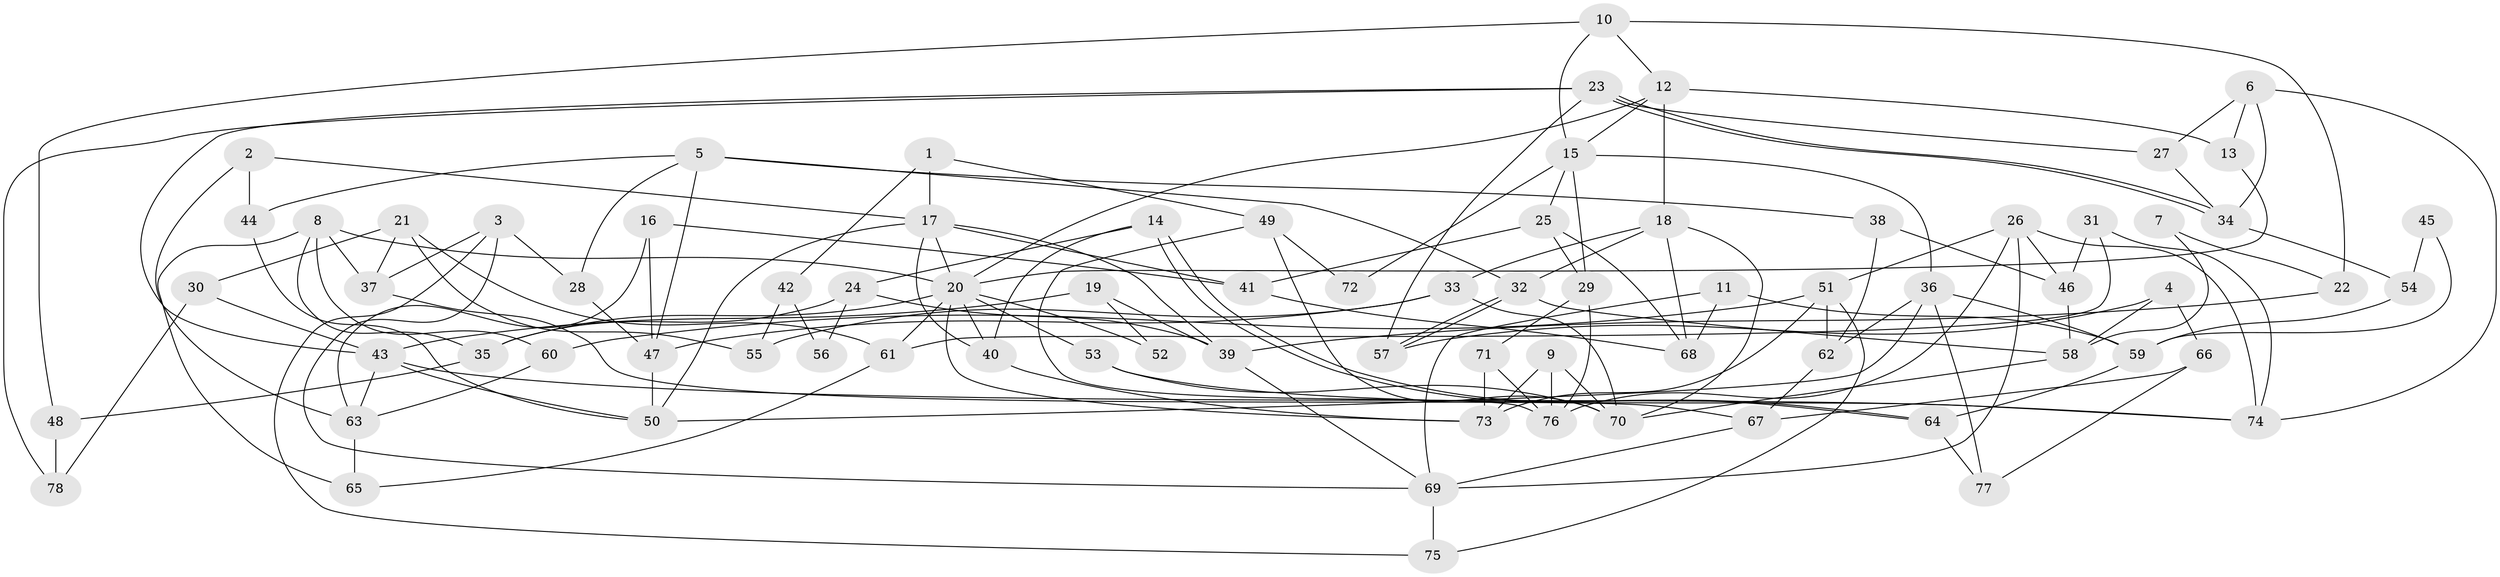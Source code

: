 // coarse degree distribution, {4: 0.125, 8: 0.125, 3: 0.16666666666666666, 6: 0.2916666666666667, 2: 0.041666666666666664, 7: 0.16666666666666666, 9: 0.08333333333333333}
// Generated by graph-tools (version 1.1) at 2025/37/03/04/25 23:37:04]
// undirected, 78 vertices, 156 edges
graph export_dot {
  node [color=gray90,style=filled];
  1;
  2;
  3;
  4;
  5;
  6;
  7;
  8;
  9;
  10;
  11;
  12;
  13;
  14;
  15;
  16;
  17;
  18;
  19;
  20;
  21;
  22;
  23;
  24;
  25;
  26;
  27;
  28;
  29;
  30;
  31;
  32;
  33;
  34;
  35;
  36;
  37;
  38;
  39;
  40;
  41;
  42;
  43;
  44;
  45;
  46;
  47;
  48;
  49;
  50;
  51;
  52;
  53;
  54;
  55;
  56;
  57;
  58;
  59;
  60;
  61;
  62;
  63;
  64;
  65;
  66;
  67;
  68;
  69;
  70;
  71;
  72;
  73;
  74;
  75;
  76;
  77;
  78;
  1 -- 49;
  1 -- 17;
  1 -- 42;
  2 -- 44;
  2 -- 17;
  2 -- 63;
  3 -- 28;
  3 -- 37;
  3 -- 69;
  3 -- 75;
  4 -- 57;
  4 -- 58;
  4 -- 66;
  5 -- 32;
  5 -- 38;
  5 -- 28;
  5 -- 44;
  5 -- 47;
  6 -- 74;
  6 -- 34;
  6 -- 13;
  6 -- 27;
  7 -- 58;
  7 -- 22;
  8 -- 20;
  8 -- 37;
  8 -- 35;
  8 -- 60;
  8 -- 65;
  9 -- 73;
  9 -- 70;
  9 -- 76;
  10 -- 15;
  10 -- 12;
  10 -- 22;
  10 -- 48;
  11 -- 69;
  11 -- 68;
  11 -- 59;
  12 -- 13;
  12 -- 20;
  12 -- 15;
  12 -- 18;
  13 -- 20;
  14 -- 64;
  14 -- 64;
  14 -- 40;
  14 -- 24;
  15 -- 25;
  15 -- 29;
  15 -- 36;
  15 -- 72;
  16 -- 47;
  16 -- 63;
  16 -- 41;
  17 -- 41;
  17 -- 40;
  17 -- 20;
  17 -- 39;
  17 -- 50;
  18 -- 70;
  18 -- 32;
  18 -- 33;
  18 -- 68;
  19 -- 39;
  19 -- 43;
  19 -- 52;
  20 -- 61;
  20 -- 35;
  20 -- 40;
  20 -- 52;
  20 -- 53;
  20 -- 73;
  21 -- 30;
  21 -- 61;
  21 -- 37;
  21 -- 55;
  22 -- 39;
  23 -- 34;
  23 -- 34;
  23 -- 43;
  23 -- 27;
  23 -- 57;
  23 -- 78;
  24 -- 35;
  24 -- 39;
  24 -- 56;
  25 -- 29;
  25 -- 68;
  25 -- 41;
  26 -- 76;
  26 -- 69;
  26 -- 46;
  26 -- 51;
  26 -- 74;
  27 -- 34;
  28 -- 47;
  29 -- 76;
  29 -- 71;
  30 -- 43;
  30 -- 78;
  31 -- 46;
  31 -- 74;
  31 -- 61;
  32 -- 57;
  32 -- 57;
  32 -- 58;
  33 -- 47;
  33 -- 55;
  33 -- 70;
  34 -- 54;
  35 -- 48;
  36 -- 77;
  36 -- 50;
  36 -- 59;
  36 -- 62;
  37 -- 67;
  38 -- 46;
  38 -- 62;
  39 -- 69;
  40 -- 73;
  41 -- 68;
  42 -- 55;
  42 -- 56;
  43 -- 50;
  43 -- 63;
  43 -- 74;
  44 -- 50;
  45 -- 59;
  45 -- 54;
  46 -- 58;
  47 -- 50;
  48 -- 78;
  49 -- 76;
  49 -- 70;
  49 -- 72;
  51 -- 75;
  51 -- 60;
  51 -- 62;
  51 -- 73;
  53 -- 74;
  53 -- 70;
  54 -- 59;
  58 -- 70;
  59 -- 64;
  60 -- 63;
  61 -- 65;
  62 -- 67;
  63 -- 65;
  64 -- 77;
  66 -- 67;
  66 -- 77;
  67 -- 69;
  69 -- 75;
  71 -- 73;
  71 -- 76;
}
